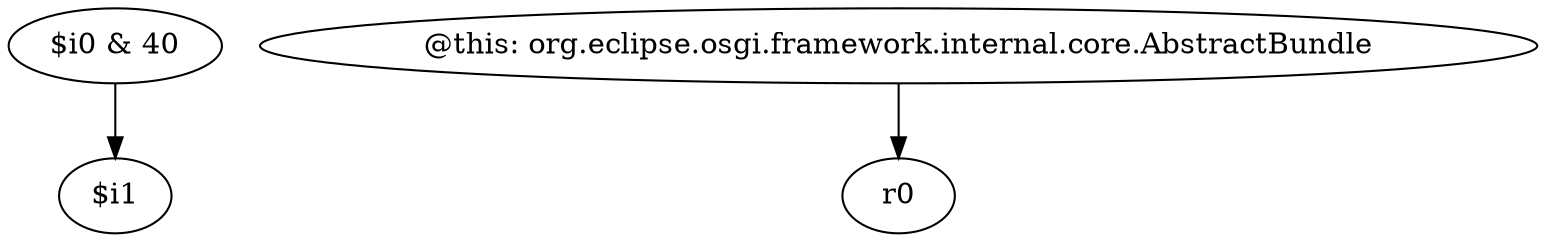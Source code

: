 digraph g {
0[label="$i0 & 40"]
1[label="$i1"]
0->1[label=""]
2[label="@this: org.eclipse.osgi.framework.internal.core.AbstractBundle"]
3[label="r0"]
2->3[label=""]
}